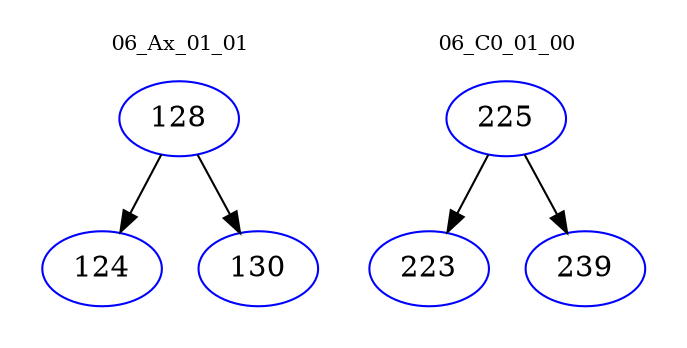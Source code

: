 digraph{
subgraph cluster_0 {
color = white
label = "06_Ax_01_01";
fontsize=10;
T0_128 [label="128", color="blue"]
T0_128 -> T0_124 [color="black"]
T0_124 [label="124", color="blue"]
T0_128 -> T0_130 [color="black"]
T0_130 [label="130", color="blue"]
}
subgraph cluster_1 {
color = white
label = "06_C0_01_00";
fontsize=10;
T1_225 [label="225", color="blue"]
T1_225 -> T1_223 [color="black"]
T1_223 [label="223", color="blue"]
T1_225 -> T1_239 [color="black"]
T1_239 [label="239", color="blue"]
}
}
